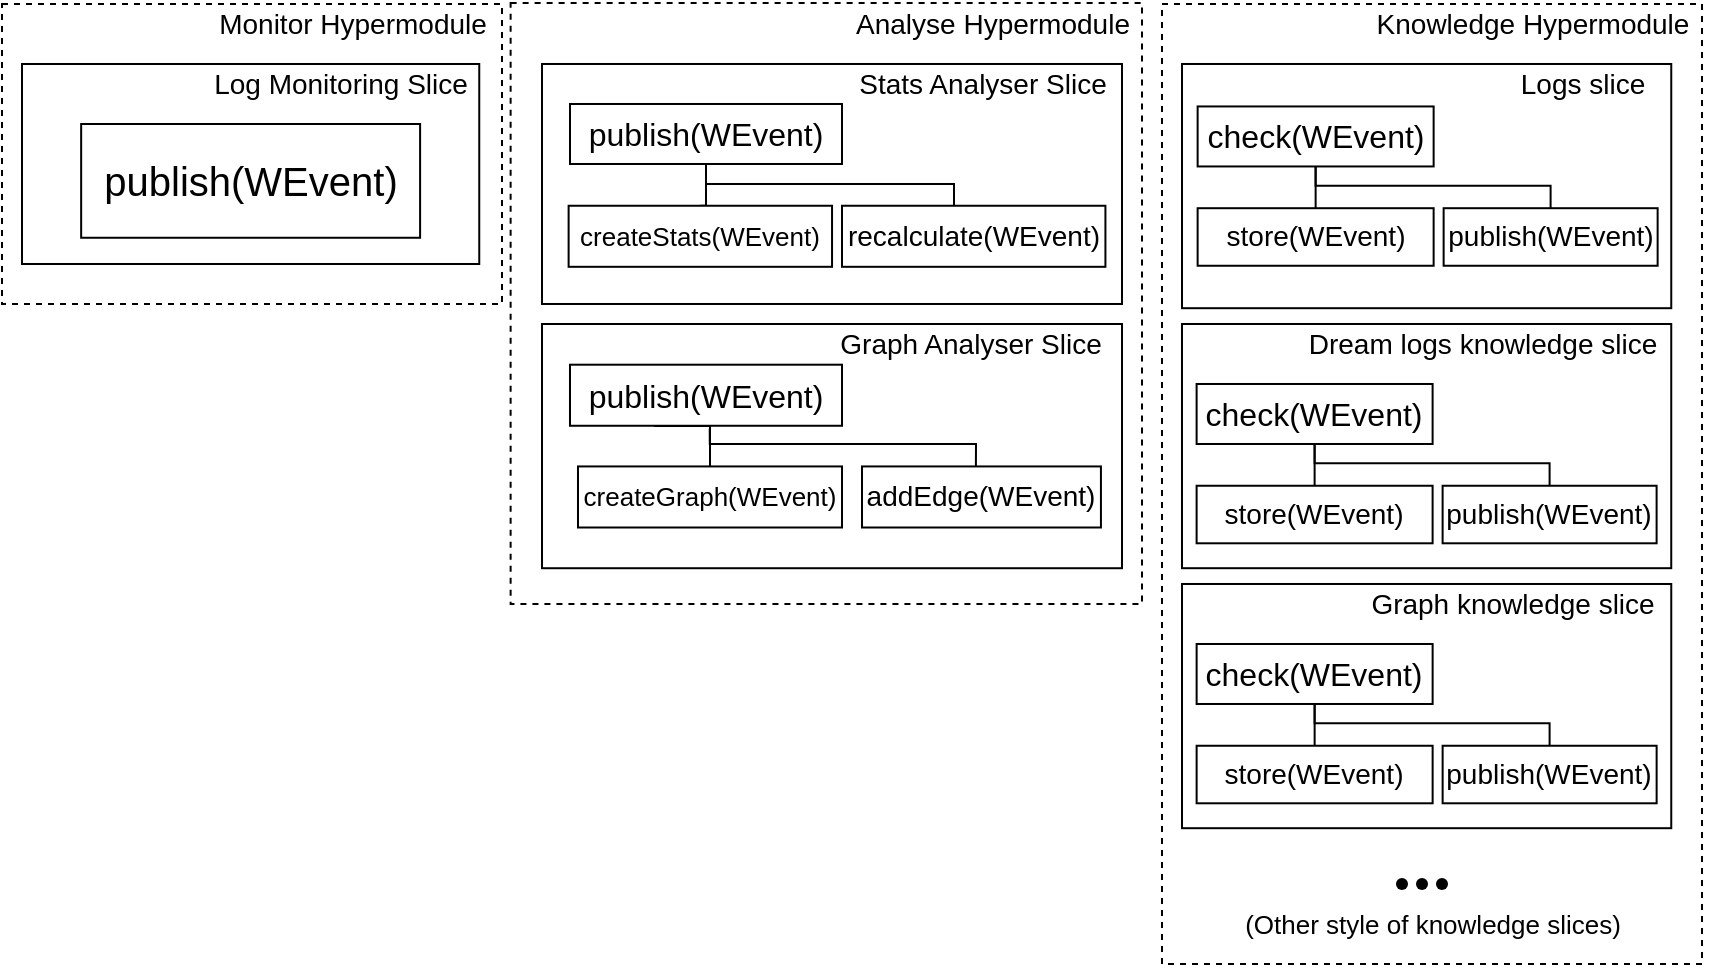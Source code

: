 <mxfile version="18.0.0" type="device"><diagram id="u3jmG3L2Zow2hPFyAvqH" name="Page-1"><mxGraphModel dx="1195" dy="683" grid="1" gridSize="10" guides="1" tooltips="1" connect="1" arrows="1" fold="1" page="1" pageScale="1" pageWidth="827" pageHeight="1169" math="0" shadow="0"><root><mxCell id="0"/><mxCell id="1" parent="0"/><mxCell id="MW6Msrf27t1hry-RuACx-64" value="" style="whiteSpace=wrap;html=1;dashed=1;" vertex="1" parent="1"><mxGeometry x="30" y="20" width="250" height="150" as="geometry"/></mxCell><mxCell id="MW6Msrf27t1hry-RuACx-2" value="" style="whiteSpace=wrap;html=1;dashed=1;" vertex="1" parent="1"><mxGeometry x="610" y="20" width="270" height="480" as="geometry"/></mxCell><mxCell id="DMwqtg7DDeFONVRL-UXq-11" value="&lt;font style=&quot;font-size: 14px;&quot;&gt;Knowledge Hypermodule&lt;/font&gt;" style="text;html=1;align=center;verticalAlign=middle;resizable=0;points=[];autosize=1;strokeColor=none;fillColor=none;" parent="1" vertex="1"><mxGeometry x="709.997" y="20" width="170" height="20" as="geometry"/></mxCell><mxCell id="DMwqtg7DDeFONVRL-UXq-2" value="&lt;font style=&quot;font-size: 14px;&quot;&gt;Monitor Hypermodule&lt;/font&gt;" style="text;html=1;align=center;verticalAlign=middle;resizable=0;points=[];autosize=1;strokeColor=none;fillColor=none;" parent="1" vertex="1"><mxGeometry x="130.005" y="19.996" width="150" height="20" as="geometry"/></mxCell><mxCell id="MW6Msrf27t1hry-RuACx-59" value="" style="whiteSpace=wrap;html=1;dashed=1;" vertex="1" parent="1"><mxGeometry x="284.31" y="19.47" width="315.69" height="300.53" as="geometry"/></mxCell><mxCell id="DMwqtg7DDeFONVRL-UXq-4" value="&lt;font style=&quot;font-size: 14px;&quot;&gt;Analyse Hypermodule&lt;/font&gt;" style="text;html=1;align=center;verticalAlign=middle;resizable=0;points=[];autosize=1;strokeColor=none;fillColor=none;" parent="1" vertex="1"><mxGeometry x="450.001" y="20" width="150" height="20" as="geometry"/></mxCell><mxCell id="MW6Msrf27t1hry-RuACx-63" value="" style="group" vertex="1" connectable="0" parent="1"><mxGeometry x="300.007" y="180.002" width="290" height="122.11" as="geometry"/></mxCell><mxCell id="DMwqtg7DDeFONVRL-UXq-6" value="" style="rounded=0;whiteSpace=wrap;html=1;" parent="MW6Msrf27t1hry-RuACx-63" vertex="1"><mxGeometry width="290" height="122.11" as="geometry"/></mxCell><mxCell id="DMwqtg7DDeFONVRL-UXq-7" value="&lt;font style=&quot;font-size: 14px;&quot;&gt;Graph Analyser Slice&lt;/font&gt;" style="text;html=1;align=center;verticalAlign=middle;resizable=0;points=[];autosize=1;strokeColor=none;fillColor=none;" parent="MW6Msrf27t1hry-RuACx-63" vertex="1"><mxGeometry x="138.919" y="0.35" width="150" height="20" as="geometry"/></mxCell><mxCell id="DMwqtg7DDeFONVRL-UXq-41" value="&lt;span style=&quot;font-size: 16px;&quot;&gt;publish(WEvent)&lt;/span&gt;" style="whiteSpace=wrap;html=1;" parent="MW6Msrf27t1hry-RuACx-63" vertex="1"><mxGeometry x="13.99" y="20.35" width="136.01" height="30.53" as="geometry"/></mxCell><mxCell id="DMwqtg7DDeFONVRL-UXq-44" style="edgeStyle=orthogonalEdgeStyle;rounded=0;orthogonalLoop=1;jettySize=auto;html=1;entryX=0.5;entryY=0;entryDx=0;entryDy=0;fontSize=11;endArrow=none;endFill=0;" parent="MW6Msrf27t1hry-RuACx-63" target="DMwqtg7DDeFONVRL-UXq-45" edge="1"><mxGeometry relative="1" as="geometry"><mxPoint x="55.993" y="50.998" as="sourcePoint"/></mxGeometry></mxCell><mxCell id="DMwqtg7DDeFONVRL-UXq-45" value="&lt;font style=&quot;font-size: 13px;&quot;&gt;createGraph(WEvent)&lt;/font&gt;" style="whiteSpace=wrap;html=1;" parent="MW6Msrf27t1hry-RuACx-63" vertex="1"><mxGeometry x="17.99" y="71.22" width="132.01" height="30.53" as="geometry"/></mxCell><mxCell id="DMwqtg7DDeFONVRL-UXq-48" value="&lt;font style=&quot;font-size: 14px;&quot;&gt;addEdge(WEvent)&lt;/font&gt;" style="whiteSpace=wrap;html=1;" parent="MW6Msrf27t1hry-RuACx-63" vertex="1"><mxGeometry x="160" y="71.22" width="119.46" height="30.53" as="geometry"/></mxCell><mxCell id="MW6Msrf27t1hry-RuACx-67" value="" style="group" vertex="1" connectable="0" parent="1"><mxGeometry x="40" y="50" width="228.63" height="100" as="geometry"/></mxCell><mxCell id="DMwqtg7DDeFONVRL-UXq-1" value="" style="rounded=0;whiteSpace=wrap;html=1;" parent="MW6Msrf27t1hry-RuACx-67" vertex="1"><mxGeometry width="228.63" height="100" as="geometry"/></mxCell><mxCell id="DMwqtg7DDeFONVRL-UXq-52" value="&lt;font style=&quot;font-size: 20px;&quot;&gt;publish(WEvent)&lt;/font&gt;" style="whiteSpace=wrap;html=1;" parent="MW6Msrf27t1hry-RuACx-67" vertex="1"><mxGeometry x="29.58" y="30.0" width="169.47" height="56.88" as="geometry"/></mxCell><mxCell id="MW6Msrf27t1hry-RuACx-65" value="&lt;font style=&quot;font-size: 14px;&quot;&gt;Log Monitoring Slice&lt;/font&gt;" style="text;html=1;align=center;verticalAlign=middle;resizable=0;points=[];autosize=1;strokeColor=none;fillColor=none;" vertex="1" parent="MW6Msrf27t1hry-RuACx-67"><mxGeometry x="88.63" width="140" height="20" as="geometry"/></mxCell><mxCell id="MW6Msrf27t1hry-RuACx-68" value="" style="group" vertex="1" connectable="0" parent="1"><mxGeometry x="299.998" y="49.996" width="290" height="120" as="geometry"/></mxCell><mxCell id="DMwqtg7DDeFONVRL-UXq-3" value="" style="rounded=0;whiteSpace=wrap;html=1;" parent="MW6Msrf27t1hry-RuACx-68" vertex="1"><mxGeometry width="290" height="120" as="geometry"/></mxCell><mxCell id="DMwqtg7DDeFONVRL-UXq-5" value="&lt;font style=&quot;font-size: 14px;&quot;&gt;Stats Analyser Slice&lt;/font&gt;" style="text;html=1;align=center;verticalAlign=middle;resizable=0;points=[];autosize=1;strokeColor=none;fillColor=none;" parent="MW6Msrf27t1hry-RuACx-68" vertex="1"><mxGeometry x="150" width="140" height="20" as="geometry"/></mxCell><mxCell id="DMwqtg7DDeFONVRL-UXq-40" value="&lt;span style=&quot;font-size: 16px;&quot;&gt;publish(WEvent)&lt;/span&gt;" style="whiteSpace=wrap;html=1;" parent="MW6Msrf27t1hry-RuACx-68" vertex="1"><mxGeometry x="14" y="20" width="136" height="30" as="geometry"/></mxCell><mxCell id="MW6Msrf27t1hry-RuACx-75" style="edgeStyle=orthogonalEdgeStyle;rounded=0;orthogonalLoop=1;jettySize=auto;html=1;exitX=0.5;exitY=0;exitDx=0;exitDy=0;entryX=0.5;entryY=1;entryDx=0;entryDy=0;fontSize=14;endArrow=none;endFill=0;" edge="1" parent="MW6Msrf27t1hry-RuACx-68" source="DMwqtg7DDeFONVRL-UXq-42" target="DMwqtg7DDeFONVRL-UXq-40"><mxGeometry relative="1" as="geometry"/></mxCell><mxCell id="DMwqtg7DDeFONVRL-UXq-42" value="&lt;font style=&quot;font-size: 13px;&quot;&gt;createStats(WEvent)&lt;/font&gt;" style="whiteSpace=wrap;html=1;" parent="MW6Msrf27t1hry-RuACx-68" vertex="1"><mxGeometry x="13.31" y="70.88" width="131.71" height="30.53" as="geometry"/></mxCell><mxCell id="MW6Msrf27t1hry-RuACx-76" style="edgeStyle=orthogonalEdgeStyle;rounded=0;orthogonalLoop=1;jettySize=auto;html=1;entryX=0.5;entryY=1;entryDx=0;entryDy=0;fontSize=14;endArrow=none;endFill=0;" edge="1" parent="MW6Msrf27t1hry-RuACx-68" source="DMwqtg7DDeFONVRL-UXq-46" target="DMwqtg7DDeFONVRL-UXq-40"><mxGeometry relative="1" as="geometry"><Array as="points"><mxPoint x="206" y="60"/><mxPoint x="82" y="60"/></Array></mxGeometry></mxCell><mxCell id="DMwqtg7DDeFONVRL-UXq-46" value="&lt;font style=&quot;font-size: 14px;&quot;&gt;recalculate(WEvent)&lt;/font&gt;" style="whiteSpace=wrap;html=1;" parent="MW6Msrf27t1hry-RuACx-68" vertex="1"><mxGeometry x="150" y="70.88" width="131.71" height="30.53" as="geometry"/></mxCell><mxCell id="MW6Msrf27t1hry-RuACx-78" style="edgeStyle=orthogonalEdgeStyle;rounded=0;orthogonalLoop=1;jettySize=auto;html=1;fontSize=14;endArrow=none;endFill=0;entryX=0.499;entryY=1.05;entryDx=0;entryDy=0;entryPerimeter=0;" edge="1" parent="1"><mxGeometry relative="1" as="geometry"><mxPoint x="383.866" y="232.409" as="targetPoint"/><mxPoint x="516.952" y="251.222" as="sourcePoint"/><Array as="points"><mxPoint x="517" y="240"/><mxPoint x="384" y="240"/></Array></mxGeometry></mxCell><mxCell id="MW6Msrf27t1hry-RuACx-81" style="edgeStyle=orthogonalEdgeStyle;rounded=0;orthogonalLoop=1;jettySize=auto;html=1;exitX=0.5;exitY=0;exitDx=0;exitDy=0;fontSize=13;endArrow=none;endFill=0;" edge="1" parent="1" source="DMwqtg7DDeFONVRL-UXq-23"><mxGeometry relative="1" as="geometry"><mxPoint x="689" y="100" as="targetPoint"/></mxGeometry></mxCell><mxCell id="MW6Msrf27t1hry-RuACx-91" value="" style="group" vertex="1" connectable="0" parent="1"><mxGeometry x="620.005" y="49.996" width="245.626" height="122.105" as="geometry"/></mxCell><mxCell id="DMwqtg7DDeFONVRL-UXq-10" value="" style="rounded=0;whiteSpace=wrap;html=1;" parent="MW6Msrf27t1hry-RuACx-91" vertex="1"><mxGeometry width="244.625" height="122.105" as="geometry"/></mxCell><mxCell id="DMwqtg7DDeFONVRL-UXq-13" value="&lt;font style=&quot;font-size: 14px;&quot;&gt;Logs slice&lt;/font&gt;" style="text;html=1;align=center;verticalAlign=middle;resizable=0;points=[];autosize=1;strokeColor=none;fillColor=none;" parent="MW6Msrf27t1hry-RuACx-91" vertex="1"><mxGeometry x="159.996" width="80" height="20" as="geometry"/></mxCell><mxCell id="DMwqtg7DDeFONVRL-UXq-20" value="&lt;font style=&quot;font-size: 16px;&quot;&gt;check(WEvent)&lt;/font&gt;" style="whiteSpace=wrap;html=1;" parent="MW6Msrf27t1hry-RuACx-91" vertex="1"><mxGeometry x="7.81" y="21.23" width="118" height="30" as="geometry"/></mxCell><mxCell id="MW6Msrf27t1hry-RuACx-92" style="edgeStyle=orthogonalEdgeStyle;rounded=0;orthogonalLoop=1;jettySize=auto;html=1;exitX=0.5;exitY=0;exitDx=0;exitDy=0;entryX=0.5;entryY=1;entryDx=0;entryDy=0;fontSize=13;endArrow=none;endFill=0;" edge="1" parent="MW6Msrf27t1hry-RuACx-91" source="DMwqtg7DDeFONVRL-UXq-23" target="DMwqtg7DDeFONVRL-UXq-20"><mxGeometry relative="1" as="geometry"/></mxCell><mxCell id="DMwqtg7DDeFONVRL-UXq-23" value="&lt;font style=&quot;font-size: 14px;&quot;&gt;store(WEvent)&lt;/font&gt;" style="whiteSpace=wrap;html=1;" parent="MW6Msrf27t1hry-RuACx-91" vertex="1"><mxGeometry x="7.81" y="72.11" width="118" height="28.77" as="geometry"/></mxCell><mxCell id="MW6Msrf27t1hry-RuACx-80" style="edgeStyle=orthogonalEdgeStyle;rounded=0;orthogonalLoop=1;jettySize=auto;html=1;entryX=0.5;entryY=1;entryDx=0;entryDy=0;fontSize=13;endArrow=none;endFill=0;" edge="1" parent="MW6Msrf27t1hry-RuACx-91" source="DMwqtg7DDeFONVRL-UXq-25" target="DMwqtg7DDeFONVRL-UXq-20"><mxGeometry relative="1" as="geometry"><Array as="points"><mxPoint x="184.81" y="60.88"/><mxPoint x="66.81" y="60.88"/></Array></mxGeometry></mxCell><mxCell id="DMwqtg7DDeFONVRL-UXq-25" value="&lt;font style=&quot;font-size: 14px;&quot;&gt;publish(WEvent)&lt;/font&gt;" style="whiteSpace=wrap;html=1;" parent="MW6Msrf27t1hry-RuACx-91" vertex="1"><mxGeometry x="130.81" y="72.11" width="107" height="28.77" as="geometry"/></mxCell><mxCell id="MW6Msrf27t1hry-RuACx-101" value="(Other style of knowledge slices)" style="text;html=1;align=center;verticalAlign=middle;resizable=0;points=[];autosize=1;strokeColor=none;fillColor=none;fontSize=13;" vertex="1" parent="1"><mxGeometry x="645" y="470" width="200" height="20" as="geometry"/></mxCell><mxCell id="MW6Msrf27t1hry-RuACx-105" value="" style="group" vertex="1" connectable="0" parent="1"><mxGeometry x="710" y="440" width="60" height="40" as="geometry"/></mxCell><mxCell id="MW6Msrf27t1hry-RuACx-102" value="" style="shape=waypoint;sketch=0;size=6;pointerEvents=1;points=[];fillColor=none;resizable=0;rotatable=0;perimeter=centerPerimeter;snapToPoint=1;dashed=1;fontSize=13;" vertex="1" parent="MW6Msrf27t1hry-RuACx-105"><mxGeometry width="40" height="40" as="geometry"/></mxCell><mxCell id="MW6Msrf27t1hry-RuACx-103" value="" style="shape=waypoint;sketch=0;size=6;pointerEvents=1;points=[];fillColor=none;resizable=0;rotatable=0;perimeter=centerPerimeter;snapToPoint=1;dashed=1;fontSize=13;" vertex="1" parent="MW6Msrf27t1hry-RuACx-105"><mxGeometry x="10" width="40" height="40" as="geometry"/></mxCell><mxCell id="MW6Msrf27t1hry-RuACx-104" value="" style="shape=waypoint;sketch=0;size=6;pointerEvents=1;points=[];fillColor=none;resizable=0;rotatable=0;perimeter=centerPerimeter;snapToPoint=1;dashed=1;fontSize=13;" vertex="1" parent="MW6Msrf27t1hry-RuACx-105"><mxGeometry x="20" width="40" height="40" as="geometry"/></mxCell><mxCell id="MW6Msrf27t1hry-RuACx-118" value="" style="group" vertex="1" connectable="0" parent="1"><mxGeometry x="620.005" y="309.996" width="264.626" height="122.105" as="geometry"/></mxCell><mxCell id="MW6Msrf27t1hry-RuACx-119" value="" style="rounded=0;whiteSpace=wrap;html=1;" vertex="1" parent="MW6Msrf27t1hry-RuACx-118"><mxGeometry width="244.625" height="122.105" as="geometry"/></mxCell><mxCell id="MW6Msrf27t1hry-RuACx-120" value="&lt;font style=&quot;font-size: 14px;&quot;&gt;Graph knowledge slice&lt;/font&gt;" style="text;html=1;align=center;verticalAlign=middle;resizable=0;points=[];autosize=1;strokeColor=none;fillColor=none;" vertex="1" parent="MW6Msrf27t1hry-RuACx-118"><mxGeometry x="84.626" y="-5.662e-15" width="160" height="20" as="geometry"/></mxCell><mxCell id="MW6Msrf27t1hry-RuACx-121" value="&lt;font style=&quot;font-size: 16px;&quot;&gt;check(WEvent)&lt;/font&gt;" style="whiteSpace=wrap;html=1;" vertex="1" parent="MW6Msrf27t1hry-RuACx-118"><mxGeometry x="7.31" y="30.0" width="118" height="30" as="geometry"/></mxCell><mxCell id="MW6Msrf27t1hry-RuACx-122" style="edgeStyle=orthogonalEdgeStyle;rounded=0;orthogonalLoop=1;jettySize=auto;html=1;exitX=0.5;exitY=0;exitDx=0;exitDy=0;entryX=0.5;entryY=1;entryDx=0;entryDy=0;fontSize=13;endArrow=none;endFill=0;" edge="1" parent="MW6Msrf27t1hry-RuACx-118" source="MW6Msrf27t1hry-RuACx-123" target="MW6Msrf27t1hry-RuACx-121"><mxGeometry relative="1" as="geometry"/></mxCell><mxCell id="MW6Msrf27t1hry-RuACx-123" value="&lt;font style=&quot;font-size: 14px;&quot;&gt;store(WEvent)&lt;/font&gt;" style="whiteSpace=wrap;html=1;" vertex="1" parent="MW6Msrf27t1hry-RuACx-118"><mxGeometry x="7.31" y="80.88" width="118" height="28.77" as="geometry"/></mxCell><mxCell id="MW6Msrf27t1hry-RuACx-124" style="edgeStyle=orthogonalEdgeStyle;rounded=0;orthogonalLoop=1;jettySize=auto;html=1;entryX=0.5;entryY=1;entryDx=0;entryDy=0;fontSize=13;endArrow=none;endFill=0;" edge="1" parent="MW6Msrf27t1hry-RuACx-118" source="MW6Msrf27t1hry-RuACx-125" target="MW6Msrf27t1hry-RuACx-121"><mxGeometry relative="1" as="geometry"><Array as="points"><mxPoint x="184.31" y="69.65"/><mxPoint x="66.31" y="69.65"/></Array></mxGeometry></mxCell><mxCell id="MW6Msrf27t1hry-RuACx-125" value="&lt;font style=&quot;font-size: 14px;&quot;&gt;publish(WEvent)&lt;/font&gt;" style="whiteSpace=wrap;html=1;" vertex="1" parent="MW6Msrf27t1hry-RuACx-118"><mxGeometry x="130.31" y="80.88" width="107" height="28.77" as="geometry"/></mxCell><mxCell id="MW6Msrf27t1hry-RuACx-126" value="" style="group" vertex="1" connectable="0" parent="1"><mxGeometry x="619.995" y="179.996" width="244.626" height="122.105" as="geometry"/></mxCell><mxCell id="MW6Msrf27t1hry-RuACx-109" value="" style="rounded=0;whiteSpace=wrap;html=1;" vertex="1" parent="MW6Msrf27t1hry-RuACx-126"><mxGeometry width="244.625" height="122.105" as="geometry"/></mxCell><mxCell id="MW6Msrf27t1hry-RuACx-110" value="&lt;font style=&quot;font-size: 14px;&quot;&gt;Dream logs knowledge slice&lt;/font&gt;" style="text;html=1;align=center;verticalAlign=middle;resizable=0;points=[];autosize=1;strokeColor=none;fillColor=none;" vertex="1" parent="MW6Msrf27t1hry-RuACx-126"><mxGeometry x="54.626" width="190" height="20" as="geometry"/></mxCell><mxCell id="MW6Msrf27t1hry-RuACx-111" value="&lt;font style=&quot;font-size: 16px;&quot;&gt;check(WEvent)&lt;/font&gt;" style="whiteSpace=wrap;html=1;" vertex="1" parent="MW6Msrf27t1hry-RuACx-126"><mxGeometry x="7.31" y="30.0" width="118" height="30" as="geometry"/></mxCell><mxCell id="MW6Msrf27t1hry-RuACx-112" style="edgeStyle=orthogonalEdgeStyle;rounded=0;orthogonalLoop=1;jettySize=auto;html=1;exitX=0.5;exitY=0;exitDx=0;exitDy=0;entryX=0.5;entryY=1;entryDx=0;entryDy=0;fontSize=13;endArrow=none;endFill=0;" edge="1" parent="MW6Msrf27t1hry-RuACx-126" source="MW6Msrf27t1hry-RuACx-113" target="MW6Msrf27t1hry-RuACx-111"><mxGeometry relative="1" as="geometry"/></mxCell><mxCell id="MW6Msrf27t1hry-RuACx-113" value="&lt;font style=&quot;font-size: 14px;&quot;&gt;store(WEvent)&lt;/font&gt;" style="whiteSpace=wrap;html=1;" vertex="1" parent="MW6Msrf27t1hry-RuACx-126"><mxGeometry x="7.31" y="80.88" width="118" height="28.77" as="geometry"/></mxCell><mxCell id="MW6Msrf27t1hry-RuACx-114" style="edgeStyle=orthogonalEdgeStyle;rounded=0;orthogonalLoop=1;jettySize=auto;html=1;entryX=0.5;entryY=1;entryDx=0;entryDy=0;fontSize=13;endArrow=none;endFill=0;" edge="1" parent="MW6Msrf27t1hry-RuACx-126" source="MW6Msrf27t1hry-RuACx-115" target="MW6Msrf27t1hry-RuACx-111"><mxGeometry relative="1" as="geometry"><Array as="points"><mxPoint x="184.31" y="69.65"/><mxPoint x="66.31" y="69.65"/></Array></mxGeometry></mxCell><mxCell id="MW6Msrf27t1hry-RuACx-115" value="&lt;font style=&quot;font-size: 14px;&quot;&gt;publish(WEvent)&lt;/font&gt;" style="whiteSpace=wrap;html=1;" vertex="1" parent="MW6Msrf27t1hry-RuACx-126"><mxGeometry x="130.31" y="80.88" width="107" height="28.77" as="geometry"/></mxCell></root></mxGraphModel></diagram></mxfile>